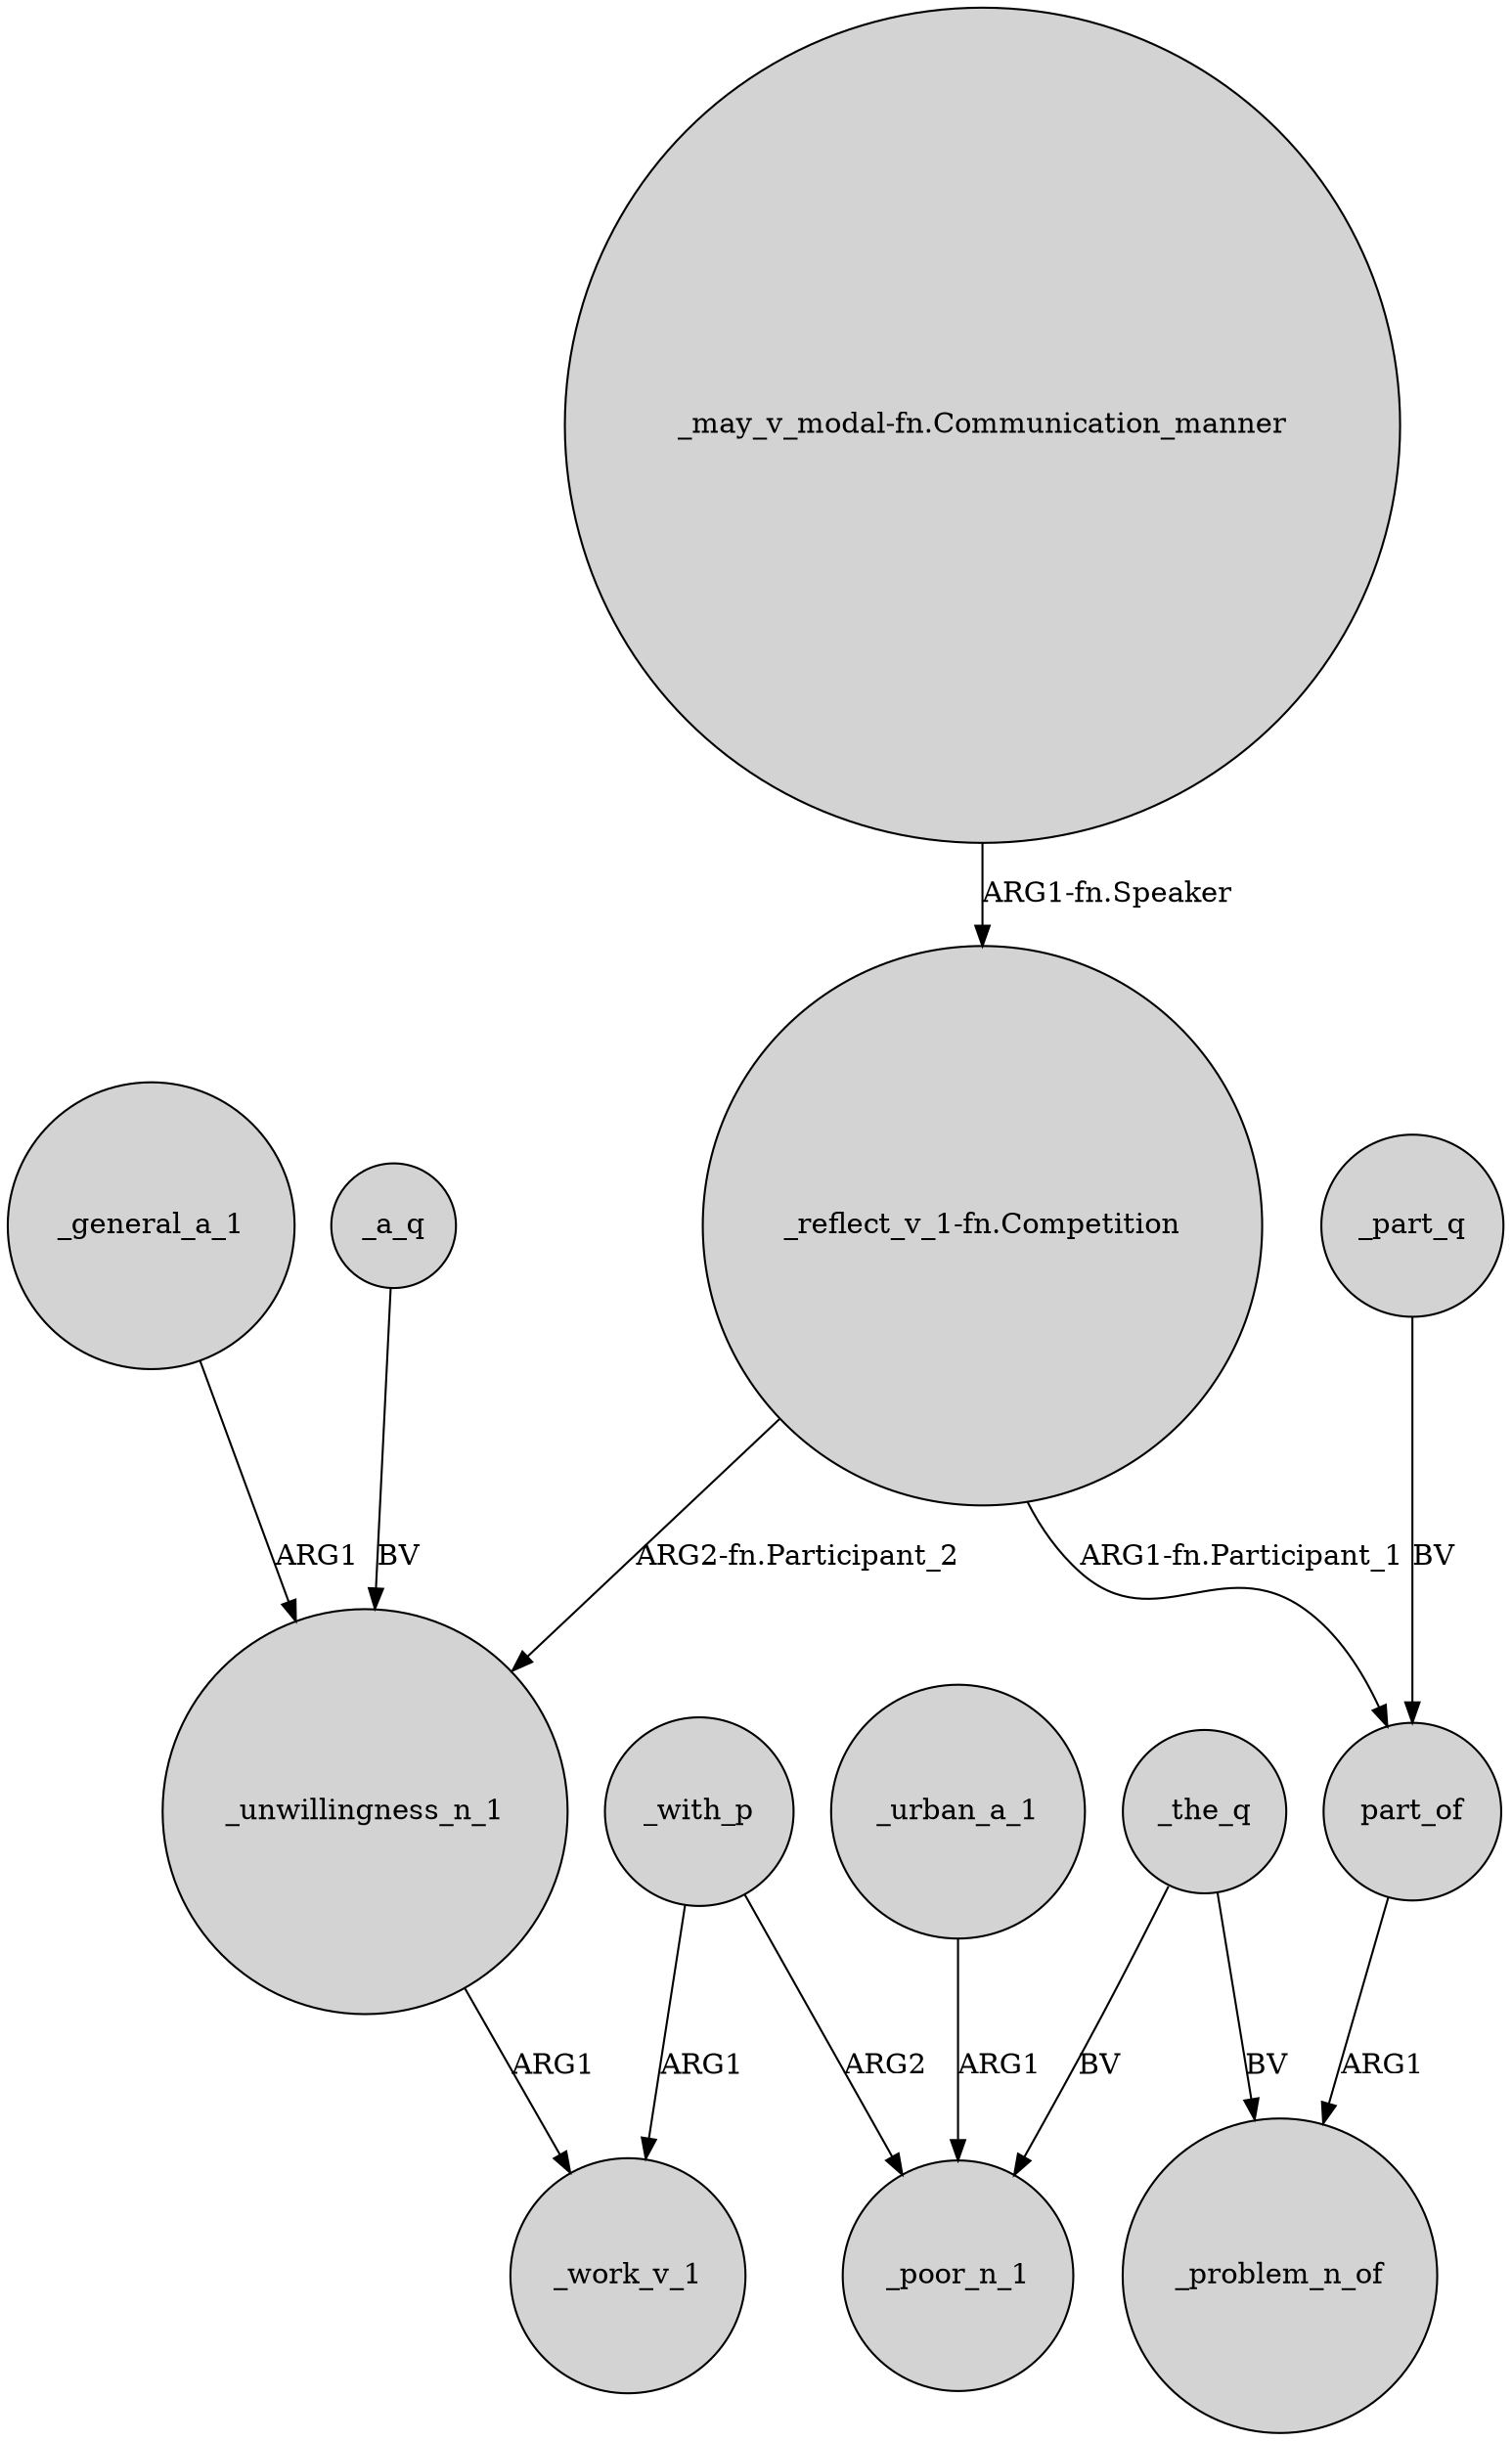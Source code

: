 digraph {
	node [shape=circle style=filled]
	_urban_a_1 -> _poor_n_1 [label=ARG1]
	_with_p -> _poor_n_1 [label=ARG2]
	"_reflect_v_1-fn.Competition" -> part_of [label="ARG1-fn.Participant_1"]
	_general_a_1 -> _unwillingness_n_1 [label=ARG1]
	"_may_v_modal-fn.Communication_manner" -> "_reflect_v_1-fn.Competition" [label="ARG1-fn.Speaker"]
	_unwillingness_n_1 -> _work_v_1 [label=ARG1]
	_the_q -> _poor_n_1 [label=BV]
	_with_p -> _work_v_1 [label=ARG1]
	part_of -> _problem_n_of [label=ARG1]
	_the_q -> _problem_n_of [label=BV]
	"_reflect_v_1-fn.Competition" -> _unwillingness_n_1 [label="ARG2-fn.Participant_2"]
	_a_q -> _unwillingness_n_1 [label=BV]
	_part_q -> part_of [label=BV]
}
